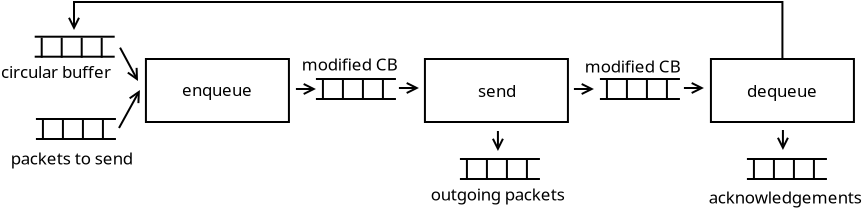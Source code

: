 <?xml version="1.0" encoding="UTF-8"?>
<dia:diagram xmlns:dia="http://www.lysator.liu.se/~alla/dia/">
  <dia:layer name="Background" visible="true" active="true">
    <dia:object type="Standard - Box" version="0" id="O0">
      <dia:attribute name="obj_pos">
        <dia:point val="9.7,5"/>
      </dia:attribute>
      <dia:attribute name="obj_bb">
        <dia:rectangle val="9.65,4.95;16.9,8.2"/>
      </dia:attribute>
      <dia:attribute name="elem_corner">
        <dia:point val="9.7,5"/>
      </dia:attribute>
      <dia:attribute name="elem_width">
        <dia:real val="7.15"/>
      </dia:attribute>
      <dia:attribute name="elem_height">
        <dia:real val="3.15"/>
      </dia:attribute>
      <dia:attribute name="border_width">
        <dia:real val="0.1"/>
      </dia:attribute>
      <dia:attribute name="show_background">
        <dia:boolean val="true"/>
      </dia:attribute>
    </dia:object>
    <dia:object type="Standard - Box" version="0" id="O1">
      <dia:attribute name="obj_pos">
        <dia:point val="23.65,5"/>
      </dia:attribute>
      <dia:attribute name="obj_bb">
        <dia:rectangle val="23.6,4.95;30.85,8.2"/>
      </dia:attribute>
      <dia:attribute name="elem_corner">
        <dia:point val="23.65,5"/>
      </dia:attribute>
      <dia:attribute name="elem_width">
        <dia:real val="7.15"/>
      </dia:attribute>
      <dia:attribute name="elem_height">
        <dia:real val="3.15"/>
      </dia:attribute>
      <dia:attribute name="show_background">
        <dia:boolean val="true"/>
      </dia:attribute>
    </dia:object>
    <dia:object type="Standard - Box" version="0" id="O2">
      <dia:attribute name="obj_pos">
        <dia:point val="37.95,5"/>
      </dia:attribute>
      <dia:attribute name="obj_bb">
        <dia:rectangle val="37.9,4.95;45.15,8.2"/>
      </dia:attribute>
      <dia:attribute name="elem_corner">
        <dia:point val="37.95,5"/>
      </dia:attribute>
      <dia:attribute name="elem_width">
        <dia:real val="7.15"/>
      </dia:attribute>
      <dia:attribute name="elem_height">
        <dia:real val="3.15"/>
      </dia:attribute>
      <dia:attribute name="show_background">
        <dia:boolean val="true"/>
      </dia:attribute>
    </dia:object>
    <dia:object type="Standard - Text" version="1" id="O3">
      <dia:attribute name="obj_pos">
        <dia:point val="11.5,6.85"/>
      </dia:attribute>
      <dia:attribute name="obj_bb">
        <dia:rectangle val="11.5,6.062;15.21,7.05"/>
      </dia:attribute>
      <dia:attribute name="text">
        <dia:composite type="text">
          <dia:attribute name="string">
            <dia:string>#enqueue#</dia:string>
          </dia:attribute>
          <dia:attribute name="font">
            <dia:font family="sans" style="0" name="Helvetica"/>
          </dia:attribute>
          <dia:attribute name="height">
            <dia:real val="1.058"/>
          </dia:attribute>
          <dia:attribute name="pos">
            <dia:point val="11.5,6.85"/>
          </dia:attribute>
          <dia:attribute name="color">
            <dia:color val="#000000"/>
          </dia:attribute>
          <dia:attribute name="alignment">
            <dia:enum val="0"/>
          </dia:attribute>
        </dia:composite>
      </dia:attribute>
      <dia:attribute name="valign">
        <dia:enum val="3"/>
      </dia:attribute>
    </dia:object>
    <dia:object type="Standard - Line" version="0" id="O4">
      <dia:attribute name="obj_pos">
        <dia:point val="22.35,6.45"/>
      </dia:attribute>
      <dia:attribute name="obj_bb">
        <dia:rectangle val="22.3,6.119;23.462,6.781"/>
      </dia:attribute>
      <dia:attribute name="conn_endpoints">
        <dia:point val="22.35,6.45"/>
        <dia:point val="23.35,6.45"/>
      </dia:attribute>
      <dia:attribute name="numcp">
        <dia:int val="1"/>
      </dia:attribute>
      <dia:attribute name="end_arrow">
        <dia:enum val="1"/>
      </dia:attribute>
      <dia:attribute name="end_arrow_length">
        <dia:real val="0.5"/>
      </dia:attribute>
      <dia:attribute name="end_arrow_width">
        <dia:real val="0.5"/>
      </dia:attribute>
    </dia:object>
    <dia:object type="Standard - Line" version="0" id="O5">
      <dia:attribute name="obj_pos">
        <dia:point val="17.2,6.5"/>
      </dia:attribute>
      <dia:attribute name="obj_bb">
        <dia:rectangle val="17.15,6.169;18.312,6.831"/>
      </dia:attribute>
      <dia:attribute name="conn_endpoints">
        <dia:point val="17.2,6.5"/>
        <dia:point val="18.2,6.5"/>
      </dia:attribute>
      <dia:attribute name="numcp">
        <dia:int val="1"/>
      </dia:attribute>
      <dia:attribute name="end_arrow">
        <dia:enum val="1"/>
      </dia:attribute>
      <dia:attribute name="end_arrow_length">
        <dia:real val="0.5"/>
      </dia:attribute>
      <dia:attribute name="end_arrow_width">
        <dia:real val="0.5"/>
      </dia:attribute>
    </dia:object>
    <dia:object type="Standard - Line" version="0" id="O6">
      <dia:attribute name="obj_pos">
        <dia:point val="8.354,8.45"/>
      </dia:attribute>
      <dia:attribute name="obj_bb">
        <dia:rectangle val="8.286,6.452;9.47,8.518"/>
      </dia:attribute>
      <dia:attribute name="conn_endpoints">
        <dia:point val="8.354,8.45"/>
        <dia:point val="9.4,6.55"/>
      </dia:attribute>
      <dia:attribute name="numcp">
        <dia:int val="1"/>
      </dia:attribute>
      <dia:attribute name="end_arrow">
        <dia:enum val="1"/>
      </dia:attribute>
      <dia:attribute name="end_arrow_length">
        <dia:real val="0.5"/>
      </dia:attribute>
      <dia:attribute name="end_arrow_width">
        <dia:real val="0.5"/>
      </dia:attribute>
    </dia:object>
    <dia:object type="Standard - Line" version="0" id="O7">
      <dia:attribute name="obj_pos">
        <dia:point val="36.6,6.45"/>
      </dia:attribute>
      <dia:attribute name="obj_bb">
        <dia:rectangle val="36.55,6.119;37.712,6.781"/>
      </dia:attribute>
      <dia:attribute name="conn_endpoints">
        <dia:point val="36.6,6.45"/>
        <dia:point val="37.6,6.45"/>
      </dia:attribute>
      <dia:attribute name="numcp">
        <dia:int val="1"/>
      </dia:attribute>
      <dia:attribute name="end_arrow">
        <dia:enum val="1"/>
      </dia:attribute>
      <dia:attribute name="end_arrow_length">
        <dia:real val="0.5"/>
      </dia:attribute>
      <dia:attribute name="end_arrow_width">
        <dia:real val="0.5"/>
      </dia:attribute>
    </dia:object>
    <dia:object type="Standard - Line" version="0" id="O8">
      <dia:attribute name="obj_pos">
        <dia:point val="31.1,6.5"/>
      </dia:attribute>
      <dia:attribute name="obj_bb">
        <dia:rectangle val="31.05,6.169;32.212,6.831"/>
      </dia:attribute>
      <dia:attribute name="conn_endpoints">
        <dia:point val="31.1,6.5"/>
        <dia:point val="32.1,6.5"/>
      </dia:attribute>
      <dia:attribute name="numcp">
        <dia:int val="1"/>
      </dia:attribute>
      <dia:attribute name="end_arrow">
        <dia:enum val="1"/>
      </dia:attribute>
      <dia:attribute name="end_arrow_length">
        <dia:real val="0.5"/>
      </dia:attribute>
      <dia:attribute name="end_arrow_width">
        <dia:real val="0.5"/>
      </dia:attribute>
    </dia:object>
    <dia:object type="Standard - Text" version="1" id="O9">
      <dia:attribute name="obj_pos">
        <dia:point val="26.3,6.9"/>
      </dia:attribute>
      <dia:attribute name="obj_bb">
        <dia:rectangle val="26.3,6.112;28.335,7.1"/>
      </dia:attribute>
      <dia:attribute name="text">
        <dia:composite type="text">
          <dia:attribute name="string">
            <dia:string>#send#</dia:string>
          </dia:attribute>
          <dia:attribute name="font">
            <dia:font family="sans" style="0" name="Helvetica"/>
          </dia:attribute>
          <dia:attribute name="height">
            <dia:real val="1.058"/>
          </dia:attribute>
          <dia:attribute name="pos">
            <dia:point val="26.3,6.9"/>
          </dia:attribute>
          <dia:attribute name="color">
            <dia:color val="#000000"/>
          </dia:attribute>
          <dia:attribute name="alignment">
            <dia:enum val="0"/>
          </dia:attribute>
        </dia:composite>
      </dia:attribute>
      <dia:attribute name="valign">
        <dia:enum val="3"/>
      </dia:attribute>
    </dia:object>
    <dia:object type="Standard - Text" version="1" id="O10">
      <dia:attribute name="obj_pos">
        <dia:point val="39.75,6.9"/>
      </dia:attribute>
      <dia:attribute name="obj_bb">
        <dia:rectangle val="39.75,6.112;43.46,7.1"/>
      </dia:attribute>
      <dia:attribute name="text">
        <dia:composite type="text">
          <dia:attribute name="string">
            <dia:string>#dequeue#</dia:string>
          </dia:attribute>
          <dia:attribute name="font">
            <dia:font family="sans" style="0" name="Helvetica"/>
          </dia:attribute>
          <dia:attribute name="height">
            <dia:real val="1.058"/>
          </dia:attribute>
          <dia:attribute name="pos">
            <dia:point val="39.75,6.9"/>
          </dia:attribute>
          <dia:attribute name="color">
            <dia:color val="#000000"/>
          </dia:attribute>
          <dia:attribute name="alignment">
            <dia:enum val="0"/>
          </dia:attribute>
        </dia:composite>
      </dia:attribute>
      <dia:attribute name="valign">
        <dia:enum val="3"/>
      </dia:attribute>
    </dia:object>
    <dia:object type="Standard - Line" version="0" id="O11">
      <dia:attribute name="obj_pos">
        <dia:point val="25.4,10"/>
      </dia:attribute>
      <dia:attribute name="obj_bb">
        <dia:rectangle val="25.35,9.95;29.45,10.05"/>
      </dia:attribute>
      <dia:attribute name="conn_endpoints">
        <dia:point val="25.4,10"/>
        <dia:point val="29.4,10"/>
      </dia:attribute>
      <dia:attribute name="numcp">
        <dia:int val="1"/>
      </dia:attribute>
    </dia:object>
    <dia:object type="Standard - Line" version="0" id="O12">
      <dia:attribute name="obj_pos">
        <dia:point val="25.4,11"/>
      </dia:attribute>
      <dia:attribute name="obj_bb">
        <dia:rectangle val="25.35,10.95;29.45,11.05"/>
      </dia:attribute>
      <dia:attribute name="conn_endpoints">
        <dia:point val="25.4,11"/>
        <dia:point val="29.4,11"/>
      </dia:attribute>
      <dia:attribute name="numcp">
        <dia:int val="1"/>
      </dia:attribute>
    </dia:object>
    <dia:object type="Standard - Line" version="0" id="O13">
      <dia:attribute name="obj_pos">
        <dia:point val="25.75,10.05"/>
      </dia:attribute>
      <dia:attribute name="obj_bb">
        <dia:rectangle val="25.7,10;25.8,11.1"/>
      </dia:attribute>
      <dia:attribute name="conn_endpoints">
        <dia:point val="25.75,10.05"/>
        <dia:point val="25.75,11.05"/>
      </dia:attribute>
      <dia:attribute name="numcp">
        <dia:int val="1"/>
      </dia:attribute>
    </dia:object>
    <dia:object type="Standard - Line" version="0" id="O14">
      <dia:attribute name="obj_pos">
        <dia:point val="26.75,10.05"/>
      </dia:attribute>
      <dia:attribute name="obj_bb">
        <dia:rectangle val="26.7,10;26.8,11.1"/>
      </dia:attribute>
      <dia:attribute name="conn_endpoints">
        <dia:point val="26.75,10.05"/>
        <dia:point val="26.75,11.05"/>
      </dia:attribute>
      <dia:attribute name="numcp">
        <dia:int val="1"/>
      </dia:attribute>
    </dia:object>
    <dia:object type="Standard - Line" version="0" id="O15">
      <dia:attribute name="obj_pos">
        <dia:point val="27.75,10.05"/>
      </dia:attribute>
      <dia:attribute name="obj_bb">
        <dia:rectangle val="27.7,10;27.8,11.1"/>
      </dia:attribute>
      <dia:attribute name="conn_endpoints">
        <dia:point val="27.75,10.05"/>
        <dia:point val="27.75,11.05"/>
      </dia:attribute>
      <dia:attribute name="numcp">
        <dia:int val="1"/>
      </dia:attribute>
    </dia:object>
    <dia:object type="Standard - Line" version="0" id="O16">
      <dia:attribute name="obj_pos">
        <dia:point val="28.75,10.05"/>
      </dia:attribute>
      <dia:attribute name="obj_bb">
        <dia:rectangle val="28.7,10;28.8,11.1"/>
      </dia:attribute>
      <dia:attribute name="conn_endpoints">
        <dia:point val="28.75,10.05"/>
        <dia:point val="28.75,11.05"/>
      </dia:attribute>
      <dia:attribute name="numcp">
        <dia:int val="1"/>
      </dia:attribute>
    </dia:object>
    <dia:object type="Standard - Line" version="0" id="O17">
      <dia:attribute name="obj_pos">
        <dia:point val="27.3,8.6"/>
      </dia:attribute>
      <dia:attribute name="obj_bb">
        <dia:rectangle val="26.969,8.55;27.631,9.712"/>
      </dia:attribute>
      <dia:attribute name="conn_endpoints">
        <dia:point val="27.3,8.6"/>
        <dia:point val="27.3,9.6"/>
      </dia:attribute>
      <dia:attribute name="numcp">
        <dia:int val="1"/>
      </dia:attribute>
      <dia:attribute name="end_arrow">
        <dia:enum val="1"/>
      </dia:attribute>
      <dia:attribute name="end_arrow_length">
        <dia:real val="0.5"/>
      </dia:attribute>
      <dia:attribute name="end_arrow_width">
        <dia:real val="0.5"/>
      </dia:attribute>
    </dia:object>
    <dia:object type="Standard - Line" version="0" id="O18">
      <dia:attribute name="obj_pos">
        <dia:point val="41.55,8.55"/>
      </dia:attribute>
      <dia:attribute name="obj_bb">
        <dia:rectangle val="41.219,8.5;41.881,9.662"/>
      </dia:attribute>
      <dia:attribute name="conn_endpoints">
        <dia:point val="41.55,8.55"/>
        <dia:point val="41.55,9.55"/>
      </dia:attribute>
      <dia:attribute name="numcp">
        <dia:int val="1"/>
      </dia:attribute>
      <dia:attribute name="end_arrow">
        <dia:enum val="1"/>
      </dia:attribute>
      <dia:attribute name="end_arrow_length">
        <dia:real val="0.5"/>
      </dia:attribute>
      <dia:attribute name="end_arrow_width">
        <dia:real val="0.5"/>
      </dia:attribute>
    </dia:object>
    <dia:object type="Standard - Line" version="0" id="O19">
      <dia:attribute name="obj_pos">
        <dia:point val="18.2,6"/>
      </dia:attribute>
      <dia:attribute name="obj_bb">
        <dia:rectangle val="18.15,5.95;22.25,6.05"/>
      </dia:attribute>
      <dia:attribute name="conn_endpoints">
        <dia:point val="18.2,6"/>
        <dia:point val="22.2,6"/>
      </dia:attribute>
      <dia:attribute name="numcp">
        <dia:int val="1"/>
      </dia:attribute>
    </dia:object>
    <dia:object type="Standard - Line" version="0" id="O20">
      <dia:attribute name="obj_pos">
        <dia:point val="18.2,7"/>
      </dia:attribute>
      <dia:attribute name="obj_bb">
        <dia:rectangle val="18.15,6.95;22.25,7.05"/>
      </dia:attribute>
      <dia:attribute name="conn_endpoints">
        <dia:point val="18.2,7"/>
        <dia:point val="22.2,7"/>
      </dia:attribute>
      <dia:attribute name="numcp">
        <dia:int val="1"/>
      </dia:attribute>
    </dia:object>
    <dia:object type="Standard - Line" version="0" id="O21">
      <dia:attribute name="obj_pos">
        <dia:point val="18.55,6.05"/>
      </dia:attribute>
      <dia:attribute name="obj_bb">
        <dia:rectangle val="18.5,6;18.6,7.1"/>
      </dia:attribute>
      <dia:attribute name="conn_endpoints">
        <dia:point val="18.55,6.05"/>
        <dia:point val="18.55,7.05"/>
      </dia:attribute>
      <dia:attribute name="numcp">
        <dia:int val="1"/>
      </dia:attribute>
    </dia:object>
    <dia:object type="Standard - Line" version="0" id="O22">
      <dia:attribute name="obj_pos">
        <dia:point val="19.55,6.05"/>
      </dia:attribute>
      <dia:attribute name="obj_bb">
        <dia:rectangle val="19.5,6;19.6,7.1"/>
      </dia:attribute>
      <dia:attribute name="conn_endpoints">
        <dia:point val="19.55,6.05"/>
        <dia:point val="19.55,7.05"/>
      </dia:attribute>
      <dia:attribute name="numcp">
        <dia:int val="1"/>
      </dia:attribute>
    </dia:object>
    <dia:object type="Standard - Line" version="0" id="O23">
      <dia:attribute name="obj_pos">
        <dia:point val="20.55,6.05"/>
      </dia:attribute>
      <dia:attribute name="obj_bb">
        <dia:rectangle val="20.5,6;20.6,7.1"/>
      </dia:attribute>
      <dia:attribute name="conn_endpoints">
        <dia:point val="20.55,6.05"/>
        <dia:point val="20.55,7.05"/>
      </dia:attribute>
      <dia:attribute name="numcp">
        <dia:int val="1"/>
      </dia:attribute>
    </dia:object>
    <dia:object type="Standard - Line" version="0" id="O24">
      <dia:attribute name="obj_pos">
        <dia:point val="21.55,6.05"/>
      </dia:attribute>
      <dia:attribute name="obj_bb">
        <dia:rectangle val="21.5,6;21.6,7.1"/>
      </dia:attribute>
      <dia:attribute name="conn_endpoints">
        <dia:point val="21.55,6.05"/>
        <dia:point val="21.55,7.05"/>
      </dia:attribute>
      <dia:attribute name="numcp">
        <dia:int val="1"/>
      </dia:attribute>
    </dia:object>
    <dia:object type="Standard - Line" version="0" id="O25">
      <dia:attribute name="obj_pos">
        <dia:point val="4.2,8"/>
      </dia:attribute>
      <dia:attribute name="obj_bb">
        <dia:rectangle val="4.15,7.95;8.25,8.05"/>
      </dia:attribute>
      <dia:attribute name="conn_endpoints">
        <dia:point val="4.2,8"/>
        <dia:point val="8.2,8"/>
      </dia:attribute>
      <dia:attribute name="numcp">
        <dia:int val="1"/>
      </dia:attribute>
    </dia:object>
    <dia:object type="Standard - Line" version="0" id="O26">
      <dia:attribute name="obj_pos">
        <dia:point val="4.2,9"/>
      </dia:attribute>
      <dia:attribute name="obj_bb">
        <dia:rectangle val="4.15,8.95;8.25,9.05"/>
      </dia:attribute>
      <dia:attribute name="conn_endpoints">
        <dia:point val="4.2,9"/>
        <dia:point val="8.2,9"/>
      </dia:attribute>
      <dia:attribute name="numcp">
        <dia:int val="1"/>
      </dia:attribute>
    </dia:object>
    <dia:object type="Standard - Line" version="0" id="O27">
      <dia:attribute name="obj_pos">
        <dia:point val="4.55,8.05"/>
      </dia:attribute>
      <dia:attribute name="obj_bb">
        <dia:rectangle val="4.5,8;4.6,9.1"/>
      </dia:attribute>
      <dia:attribute name="conn_endpoints">
        <dia:point val="4.55,8.05"/>
        <dia:point val="4.55,9.05"/>
      </dia:attribute>
      <dia:attribute name="numcp">
        <dia:int val="1"/>
      </dia:attribute>
    </dia:object>
    <dia:object type="Standard - Line" version="0" id="O28">
      <dia:attribute name="obj_pos">
        <dia:point val="5.55,8.05"/>
      </dia:attribute>
      <dia:attribute name="obj_bb">
        <dia:rectangle val="5.5,8;5.6,9.1"/>
      </dia:attribute>
      <dia:attribute name="conn_endpoints">
        <dia:point val="5.55,8.05"/>
        <dia:point val="5.55,9.05"/>
      </dia:attribute>
      <dia:attribute name="numcp">
        <dia:int val="1"/>
      </dia:attribute>
    </dia:object>
    <dia:object type="Standard - Line" version="0" id="O29">
      <dia:attribute name="obj_pos">
        <dia:point val="6.55,8.05"/>
      </dia:attribute>
      <dia:attribute name="obj_bb">
        <dia:rectangle val="6.5,8;6.6,9.1"/>
      </dia:attribute>
      <dia:attribute name="conn_endpoints">
        <dia:point val="6.55,8.05"/>
        <dia:point val="6.55,9.05"/>
      </dia:attribute>
      <dia:attribute name="numcp">
        <dia:int val="1"/>
      </dia:attribute>
    </dia:object>
    <dia:object type="Standard - Line" version="0" id="O30">
      <dia:attribute name="obj_pos">
        <dia:point val="7.55,8.05"/>
      </dia:attribute>
      <dia:attribute name="obj_bb">
        <dia:rectangle val="7.5,8;7.6,9.1"/>
      </dia:attribute>
      <dia:attribute name="conn_endpoints">
        <dia:point val="7.55,8.05"/>
        <dia:point val="7.55,9.05"/>
      </dia:attribute>
      <dia:attribute name="numcp">
        <dia:int val="1"/>
      </dia:attribute>
    </dia:object>
    <dia:object type="Standard - Line" version="0" id="O31">
      <dia:attribute name="obj_pos">
        <dia:point val="32.4,6"/>
      </dia:attribute>
      <dia:attribute name="obj_bb">
        <dia:rectangle val="32.35,5.95;36.45,6.05"/>
      </dia:attribute>
      <dia:attribute name="conn_endpoints">
        <dia:point val="32.4,6"/>
        <dia:point val="36.4,6"/>
      </dia:attribute>
      <dia:attribute name="numcp">
        <dia:int val="1"/>
      </dia:attribute>
    </dia:object>
    <dia:object type="Standard - Line" version="0" id="O32">
      <dia:attribute name="obj_pos">
        <dia:point val="32.4,7"/>
      </dia:attribute>
      <dia:attribute name="obj_bb">
        <dia:rectangle val="32.35,6.95;36.45,7.05"/>
      </dia:attribute>
      <dia:attribute name="conn_endpoints">
        <dia:point val="32.4,7"/>
        <dia:point val="36.4,7"/>
      </dia:attribute>
      <dia:attribute name="numcp">
        <dia:int val="1"/>
      </dia:attribute>
    </dia:object>
    <dia:object type="Standard - Line" version="0" id="O33">
      <dia:attribute name="obj_pos">
        <dia:point val="32.75,6.05"/>
      </dia:attribute>
      <dia:attribute name="obj_bb">
        <dia:rectangle val="32.7,6;32.8,7.1"/>
      </dia:attribute>
      <dia:attribute name="conn_endpoints">
        <dia:point val="32.75,6.05"/>
        <dia:point val="32.75,7.05"/>
      </dia:attribute>
      <dia:attribute name="numcp">
        <dia:int val="1"/>
      </dia:attribute>
    </dia:object>
    <dia:object type="Standard - Line" version="0" id="O34">
      <dia:attribute name="obj_pos">
        <dia:point val="33.75,6.05"/>
      </dia:attribute>
      <dia:attribute name="obj_bb">
        <dia:rectangle val="33.7,6;33.8,7.1"/>
      </dia:attribute>
      <dia:attribute name="conn_endpoints">
        <dia:point val="33.75,6.05"/>
        <dia:point val="33.75,7.05"/>
      </dia:attribute>
      <dia:attribute name="numcp">
        <dia:int val="1"/>
      </dia:attribute>
    </dia:object>
    <dia:object type="Standard - Line" version="0" id="O35">
      <dia:attribute name="obj_pos">
        <dia:point val="34.75,6.05"/>
      </dia:attribute>
      <dia:attribute name="obj_bb">
        <dia:rectangle val="34.7,6;34.8,7.1"/>
      </dia:attribute>
      <dia:attribute name="conn_endpoints">
        <dia:point val="34.75,6.05"/>
        <dia:point val="34.75,7.05"/>
      </dia:attribute>
      <dia:attribute name="numcp">
        <dia:int val="1"/>
      </dia:attribute>
    </dia:object>
    <dia:object type="Standard - Line" version="0" id="O36">
      <dia:attribute name="obj_pos">
        <dia:point val="35.75,6.05"/>
      </dia:attribute>
      <dia:attribute name="obj_bb">
        <dia:rectangle val="35.7,6;35.8,7.1"/>
      </dia:attribute>
      <dia:attribute name="conn_endpoints">
        <dia:point val="35.75,6.05"/>
        <dia:point val="35.75,7.05"/>
      </dia:attribute>
      <dia:attribute name="numcp">
        <dia:int val="1"/>
      </dia:attribute>
    </dia:object>
    <dia:object type="Standard - Line" version="0" id="O37">
      <dia:attribute name="obj_pos">
        <dia:point val="39.75,10"/>
      </dia:attribute>
      <dia:attribute name="obj_bb">
        <dia:rectangle val="39.7,9.95;43.8,10.05"/>
      </dia:attribute>
      <dia:attribute name="conn_endpoints">
        <dia:point val="39.75,10"/>
        <dia:point val="43.75,10"/>
      </dia:attribute>
      <dia:attribute name="numcp">
        <dia:int val="1"/>
      </dia:attribute>
    </dia:object>
    <dia:object type="Standard - Line" version="0" id="O38">
      <dia:attribute name="obj_pos">
        <dia:point val="39.75,11"/>
      </dia:attribute>
      <dia:attribute name="obj_bb">
        <dia:rectangle val="39.7,10.95;43.8,11.05"/>
      </dia:attribute>
      <dia:attribute name="conn_endpoints">
        <dia:point val="39.75,11"/>
        <dia:point val="43.75,11"/>
      </dia:attribute>
      <dia:attribute name="numcp">
        <dia:int val="1"/>
      </dia:attribute>
    </dia:object>
    <dia:object type="Standard - Line" version="0" id="O39">
      <dia:attribute name="obj_pos">
        <dia:point val="40.1,10.05"/>
      </dia:attribute>
      <dia:attribute name="obj_bb">
        <dia:rectangle val="40.05,10;40.15,11.1"/>
      </dia:attribute>
      <dia:attribute name="conn_endpoints">
        <dia:point val="40.1,10.05"/>
        <dia:point val="40.1,11.05"/>
      </dia:attribute>
      <dia:attribute name="numcp">
        <dia:int val="1"/>
      </dia:attribute>
    </dia:object>
    <dia:object type="Standard - Line" version="0" id="O40">
      <dia:attribute name="obj_pos">
        <dia:point val="41.1,10.05"/>
      </dia:attribute>
      <dia:attribute name="obj_bb">
        <dia:rectangle val="41.05,10;41.15,11.1"/>
      </dia:attribute>
      <dia:attribute name="conn_endpoints">
        <dia:point val="41.1,10.05"/>
        <dia:point val="41.1,11.05"/>
      </dia:attribute>
      <dia:attribute name="numcp">
        <dia:int val="1"/>
      </dia:attribute>
    </dia:object>
    <dia:object type="Standard - Line" version="0" id="O41">
      <dia:attribute name="obj_pos">
        <dia:point val="42.1,10.05"/>
      </dia:attribute>
      <dia:attribute name="obj_bb">
        <dia:rectangle val="42.05,10;42.15,11.1"/>
      </dia:attribute>
      <dia:attribute name="conn_endpoints">
        <dia:point val="42.1,10.05"/>
        <dia:point val="42.1,11.05"/>
      </dia:attribute>
      <dia:attribute name="numcp">
        <dia:int val="1"/>
      </dia:attribute>
    </dia:object>
    <dia:object type="Standard - Line" version="0" id="O42">
      <dia:attribute name="obj_pos">
        <dia:point val="43.1,10.05"/>
      </dia:attribute>
      <dia:attribute name="obj_bb">
        <dia:rectangle val="43.05,10;43.15,11.1"/>
      </dia:attribute>
      <dia:attribute name="conn_endpoints">
        <dia:point val="43.1,10.05"/>
        <dia:point val="43.1,11.05"/>
      </dia:attribute>
      <dia:attribute name="numcp">
        <dia:int val="1"/>
      </dia:attribute>
    </dia:object>
    <dia:object type="Standard - ZigZagLine" version="1" id="O43">
      <dia:attribute name="obj_pos">
        <dia:point val="41.525,5"/>
      </dia:attribute>
      <dia:attribute name="obj_bb">
        <dia:rectangle val="5.773,2.1;41.575,5.05"/>
      </dia:attribute>
      <dia:attribute name="orth_points">
        <dia:point val="41.525,5"/>
        <dia:point val="41.525,2.15"/>
        <dia:point val="6.104,2.15"/>
        <dia:point val="6.104,3.55"/>
      </dia:attribute>
      <dia:attribute name="orth_orient">
        <dia:enum val="1"/>
        <dia:enum val="0"/>
        <dia:enum val="1"/>
      </dia:attribute>
      <dia:attribute name="autorouting">
        <dia:boolean val="false"/>
      </dia:attribute>
      <dia:attribute name="end_arrow">
        <dia:enum val="1"/>
      </dia:attribute>
      <dia:attribute name="end_arrow_length">
        <dia:real val="0.5"/>
      </dia:attribute>
      <dia:attribute name="end_arrow_width">
        <dia:real val="0.5"/>
      </dia:attribute>
      <dia:connections>
        <dia:connection handle="0" to="O2" connection="1"/>
      </dia:connections>
    </dia:object>
    <dia:object type="Standard - Line" version="0" id="O44">
      <dia:attribute name="obj_pos">
        <dia:point val="4.139,3.885"/>
      </dia:attribute>
      <dia:attribute name="obj_bb">
        <dia:rectangle val="4.089,3.835;8.189,3.935"/>
      </dia:attribute>
      <dia:attribute name="conn_endpoints">
        <dia:point val="4.139,3.885"/>
        <dia:point val="8.139,3.885"/>
      </dia:attribute>
      <dia:attribute name="numcp">
        <dia:int val="1"/>
      </dia:attribute>
    </dia:object>
    <dia:object type="Standard - Line" version="0" id="O45">
      <dia:attribute name="obj_pos">
        <dia:point val="4.139,4.885"/>
      </dia:attribute>
      <dia:attribute name="obj_bb">
        <dia:rectangle val="4.089,4.835;8.189,4.935"/>
      </dia:attribute>
      <dia:attribute name="conn_endpoints">
        <dia:point val="4.139,4.885"/>
        <dia:point val="8.139,4.885"/>
      </dia:attribute>
      <dia:attribute name="numcp">
        <dia:int val="1"/>
      </dia:attribute>
    </dia:object>
    <dia:object type="Standard - Line" version="0" id="O46">
      <dia:attribute name="obj_pos">
        <dia:point val="4.489,3.935"/>
      </dia:attribute>
      <dia:attribute name="obj_bb">
        <dia:rectangle val="4.439,3.885;4.539,4.985"/>
      </dia:attribute>
      <dia:attribute name="conn_endpoints">
        <dia:point val="4.489,3.935"/>
        <dia:point val="4.489,4.935"/>
      </dia:attribute>
      <dia:attribute name="numcp">
        <dia:int val="1"/>
      </dia:attribute>
    </dia:object>
    <dia:object type="Standard - Line" version="0" id="O47">
      <dia:attribute name="obj_pos">
        <dia:point val="5.489,3.935"/>
      </dia:attribute>
      <dia:attribute name="obj_bb">
        <dia:rectangle val="5.439,3.885;5.539,4.985"/>
      </dia:attribute>
      <dia:attribute name="conn_endpoints">
        <dia:point val="5.489,3.935"/>
        <dia:point val="5.489,4.935"/>
      </dia:attribute>
      <dia:attribute name="numcp">
        <dia:int val="1"/>
      </dia:attribute>
    </dia:object>
    <dia:object type="Standard - Line" version="0" id="O48">
      <dia:attribute name="obj_pos">
        <dia:point val="6.489,3.935"/>
      </dia:attribute>
      <dia:attribute name="obj_bb">
        <dia:rectangle val="6.439,3.885;6.539,4.985"/>
      </dia:attribute>
      <dia:attribute name="conn_endpoints">
        <dia:point val="6.489,3.935"/>
        <dia:point val="6.489,4.935"/>
      </dia:attribute>
      <dia:attribute name="numcp">
        <dia:int val="1"/>
      </dia:attribute>
    </dia:object>
    <dia:object type="Standard - Line" version="0" id="O49">
      <dia:attribute name="obj_pos">
        <dia:point val="7.489,3.935"/>
      </dia:attribute>
      <dia:attribute name="obj_bb">
        <dia:rectangle val="7.439,3.885;7.539,4.985"/>
      </dia:attribute>
      <dia:attribute name="conn_endpoints">
        <dia:point val="7.489,3.935"/>
        <dia:point val="7.489,4.935"/>
      </dia:attribute>
      <dia:attribute name="numcp">
        <dia:int val="1"/>
      </dia:attribute>
    </dia:object>
    <dia:object type="Standard - Line" version="0" id="O50">
      <dia:attribute name="obj_pos">
        <dia:point val="8.407,4.433"/>
      </dia:attribute>
      <dia:attribute name="obj_bb">
        <dia:rectangle val="8.339,4.365;9.374,6.198"/>
      </dia:attribute>
      <dia:attribute name="conn_endpoints">
        <dia:point val="8.407,4.433"/>
        <dia:point val="9.304,6.1"/>
      </dia:attribute>
      <dia:attribute name="numcp">
        <dia:int val="1"/>
      </dia:attribute>
      <dia:attribute name="end_arrow">
        <dia:enum val="1"/>
      </dia:attribute>
      <dia:attribute name="end_arrow_length">
        <dia:real val="0.5"/>
      </dia:attribute>
      <dia:attribute name="end_arrow_width">
        <dia:real val="0.5"/>
      </dia:attribute>
    </dia:object>
    <dia:object type="Standard - Text" version="1" id="O51">
      <dia:attribute name="obj_pos">
        <dia:point val="2.454,5.95"/>
      </dia:attribute>
      <dia:attribute name="obj_bb">
        <dia:rectangle val="2.454,5.162;8.384,6.15"/>
      </dia:attribute>
      <dia:attribute name="text">
        <dia:composite type="text">
          <dia:attribute name="string">
            <dia:string>#circular buffer#</dia:string>
          </dia:attribute>
          <dia:attribute name="font">
            <dia:font family="sans" style="0" name="Helvetica"/>
          </dia:attribute>
          <dia:attribute name="height">
            <dia:real val="1.058"/>
          </dia:attribute>
          <dia:attribute name="pos">
            <dia:point val="2.454,5.95"/>
          </dia:attribute>
          <dia:attribute name="color">
            <dia:color val="#000000"/>
          </dia:attribute>
          <dia:attribute name="alignment">
            <dia:enum val="0"/>
          </dia:attribute>
        </dia:composite>
      </dia:attribute>
      <dia:attribute name="valign">
        <dia:enum val="3"/>
      </dia:attribute>
    </dia:object>
    <dia:object type="Standard - Text" version="1" id="O52">
      <dia:attribute name="obj_pos">
        <dia:point val="2.939,10.28"/>
      </dia:attribute>
      <dia:attribute name="obj_bb">
        <dia:rectangle val="2.939,9.492;9.639,10.48"/>
      </dia:attribute>
      <dia:attribute name="text">
        <dia:composite type="text">
          <dia:attribute name="string">
            <dia:string>#packets to send#</dia:string>
          </dia:attribute>
          <dia:attribute name="font">
            <dia:font family="sans" style="0" name="Helvetica"/>
          </dia:attribute>
          <dia:attribute name="height">
            <dia:real val="1.058"/>
          </dia:attribute>
          <dia:attribute name="pos">
            <dia:point val="2.939,10.28"/>
          </dia:attribute>
          <dia:attribute name="color">
            <dia:color val="#000000"/>
          </dia:attribute>
          <dia:attribute name="alignment">
            <dia:enum val="0"/>
          </dia:attribute>
        </dia:composite>
      </dia:attribute>
      <dia:attribute name="valign">
        <dia:enum val="3"/>
      </dia:attribute>
    </dia:object>
    <dia:object type="Standard - Text" version="1" id="O53">
      <dia:attribute name="obj_pos">
        <dia:point val="23.939,12.072"/>
      </dia:attribute>
      <dia:attribute name="obj_bb">
        <dia:rectangle val="23.939,11.285;31.236,12.273"/>
      </dia:attribute>
      <dia:attribute name="text">
        <dia:composite type="text">
          <dia:attribute name="string">
            <dia:string>#outgoing packets#</dia:string>
          </dia:attribute>
          <dia:attribute name="font">
            <dia:font family="sans" style="0" name="Helvetica"/>
          </dia:attribute>
          <dia:attribute name="height">
            <dia:real val="1.058"/>
          </dia:attribute>
          <dia:attribute name="pos">
            <dia:point val="23.939,12.072"/>
          </dia:attribute>
          <dia:attribute name="color">
            <dia:color val="#000000"/>
          </dia:attribute>
          <dia:attribute name="alignment">
            <dia:enum val="0"/>
          </dia:attribute>
        </dia:composite>
      </dia:attribute>
      <dia:attribute name="valign">
        <dia:enum val="3"/>
      </dia:attribute>
    </dia:object>
    <dia:object type="Standard - Text" version="1" id="O54">
      <dia:attribute name="obj_pos">
        <dia:point val="37.839,12.223"/>
      </dia:attribute>
      <dia:attribute name="obj_bb">
        <dia:rectangle val="37.839,11.435;46.066,12.422"/>
      </dia:attribute>
      <dia:attribute name="text">
        <dia:composite type="text">
          <dia:attribute name="string">
            <dia:string>#acknowledgements#</dia:string>
          </dia:attribute>
          <dia:attribute name="font">
            <dia:font family="sans" style="0" name="Helvetica"/>
          </dia:attribute>
          <dia:attribute name="height">
            <dia:real val="1.058"/>
          </dia:attribute>
          <dia:attribute name="pos">
            <dia:point val="37.839,12.223"/>
          </dia:attribute>
          <dia:attribute name="color">
            <dia:color val="#000000"/>
          </dia:attribute>
          <dia:attribute name="alignment">
            <dia:enum val="0"/>
          </dia:attribute>
        </dia:composite>
      </dia:attribute>
      <dia:attribute name="valign">
        <dia:enum val="3"/>
      </dia:attribute>
    </dia:object>
    <dia:object type="Standard - Text" version="1" id="O55">
      <dia:attribute name="obj_pos">
        <dia:point val="17.489,5.572"/>
      </dia:attribute>
      <dia:attribute name="obj_bb">
        <dia:rectangle val="17.489,4.785;22.634,5.772"/>
      </dia:attribute>
      <dia:attribute name="text">
        <dia:composite type="text">
          <dia:attribute name="string">
            <dia:string>#modified CB#</dia:string>
          </dia:attribute>
          <dia:attribute name="font">
            <dia:font family="sans" style="0" name="Helvetica"/>
          </dia:attribute>
          <dia:attribute name="height">
            <dia:real val="1.058"/>
          </dia:attribute>
          <dia:attribute name="pos">
            <dia:point val="17.489,5.572"/>
          </dia:attribute>
          <dia:attribute name="color">
            <dia:color val="#000000"/>
          </dia:attribute>
          <dia:attribute name="alignment">
            <dia:enum val="0"/>
          </dia:attribute>
        </dia:composite>
      </dia:attribute>
      <dia:attribute name="valign">
        <dia:enum val="3"/>
      </dia:attribute>
    </dia:object>
    <dia:object type="Standard - Text" version="1" id="O56">
      <dia:attribute name="obj_pos">
        <dia:point val="31.639,5.673"/>
      </dia:attribute>
      <dia:attribute name="obj_bb">
        <dia:rectangle val="31.614,4.86;36.784,5.922"/>
      </dia:attribute>
      <dia:attribute name="text">
        <dia:composite type="text">
          <dia:attribute name="string">
            <dia:string>#modified CB#</dia:string>
          </dia:attribute>
          <dia:attribute name="font">
            <dia:font family="sans" style="0" name="Helvetica"/>
          </dia:attribute>
          <dia:attribute name="height">
            <dia:real val="1.058"/>
          </dia:attribute>
          <dia:attribute name="pos">
            <dia:point val="31.639,5.673"/>
          </dia:attribute>
          <dia:attribute name="color">
            <dia:color val="#000000"/>
          </dia:attribute>
          <dia:attribute name="alignment">
            <dia:enum val="0"/>
          </dia:attribute>
        </dia:composite>
      </dia:attribute>
      <dia:attribute name="valign">
        <dia:enum val="3"/>
      </dia:attribute>
    </dia:object>
  </dia:layer>
</dia:diagram>
